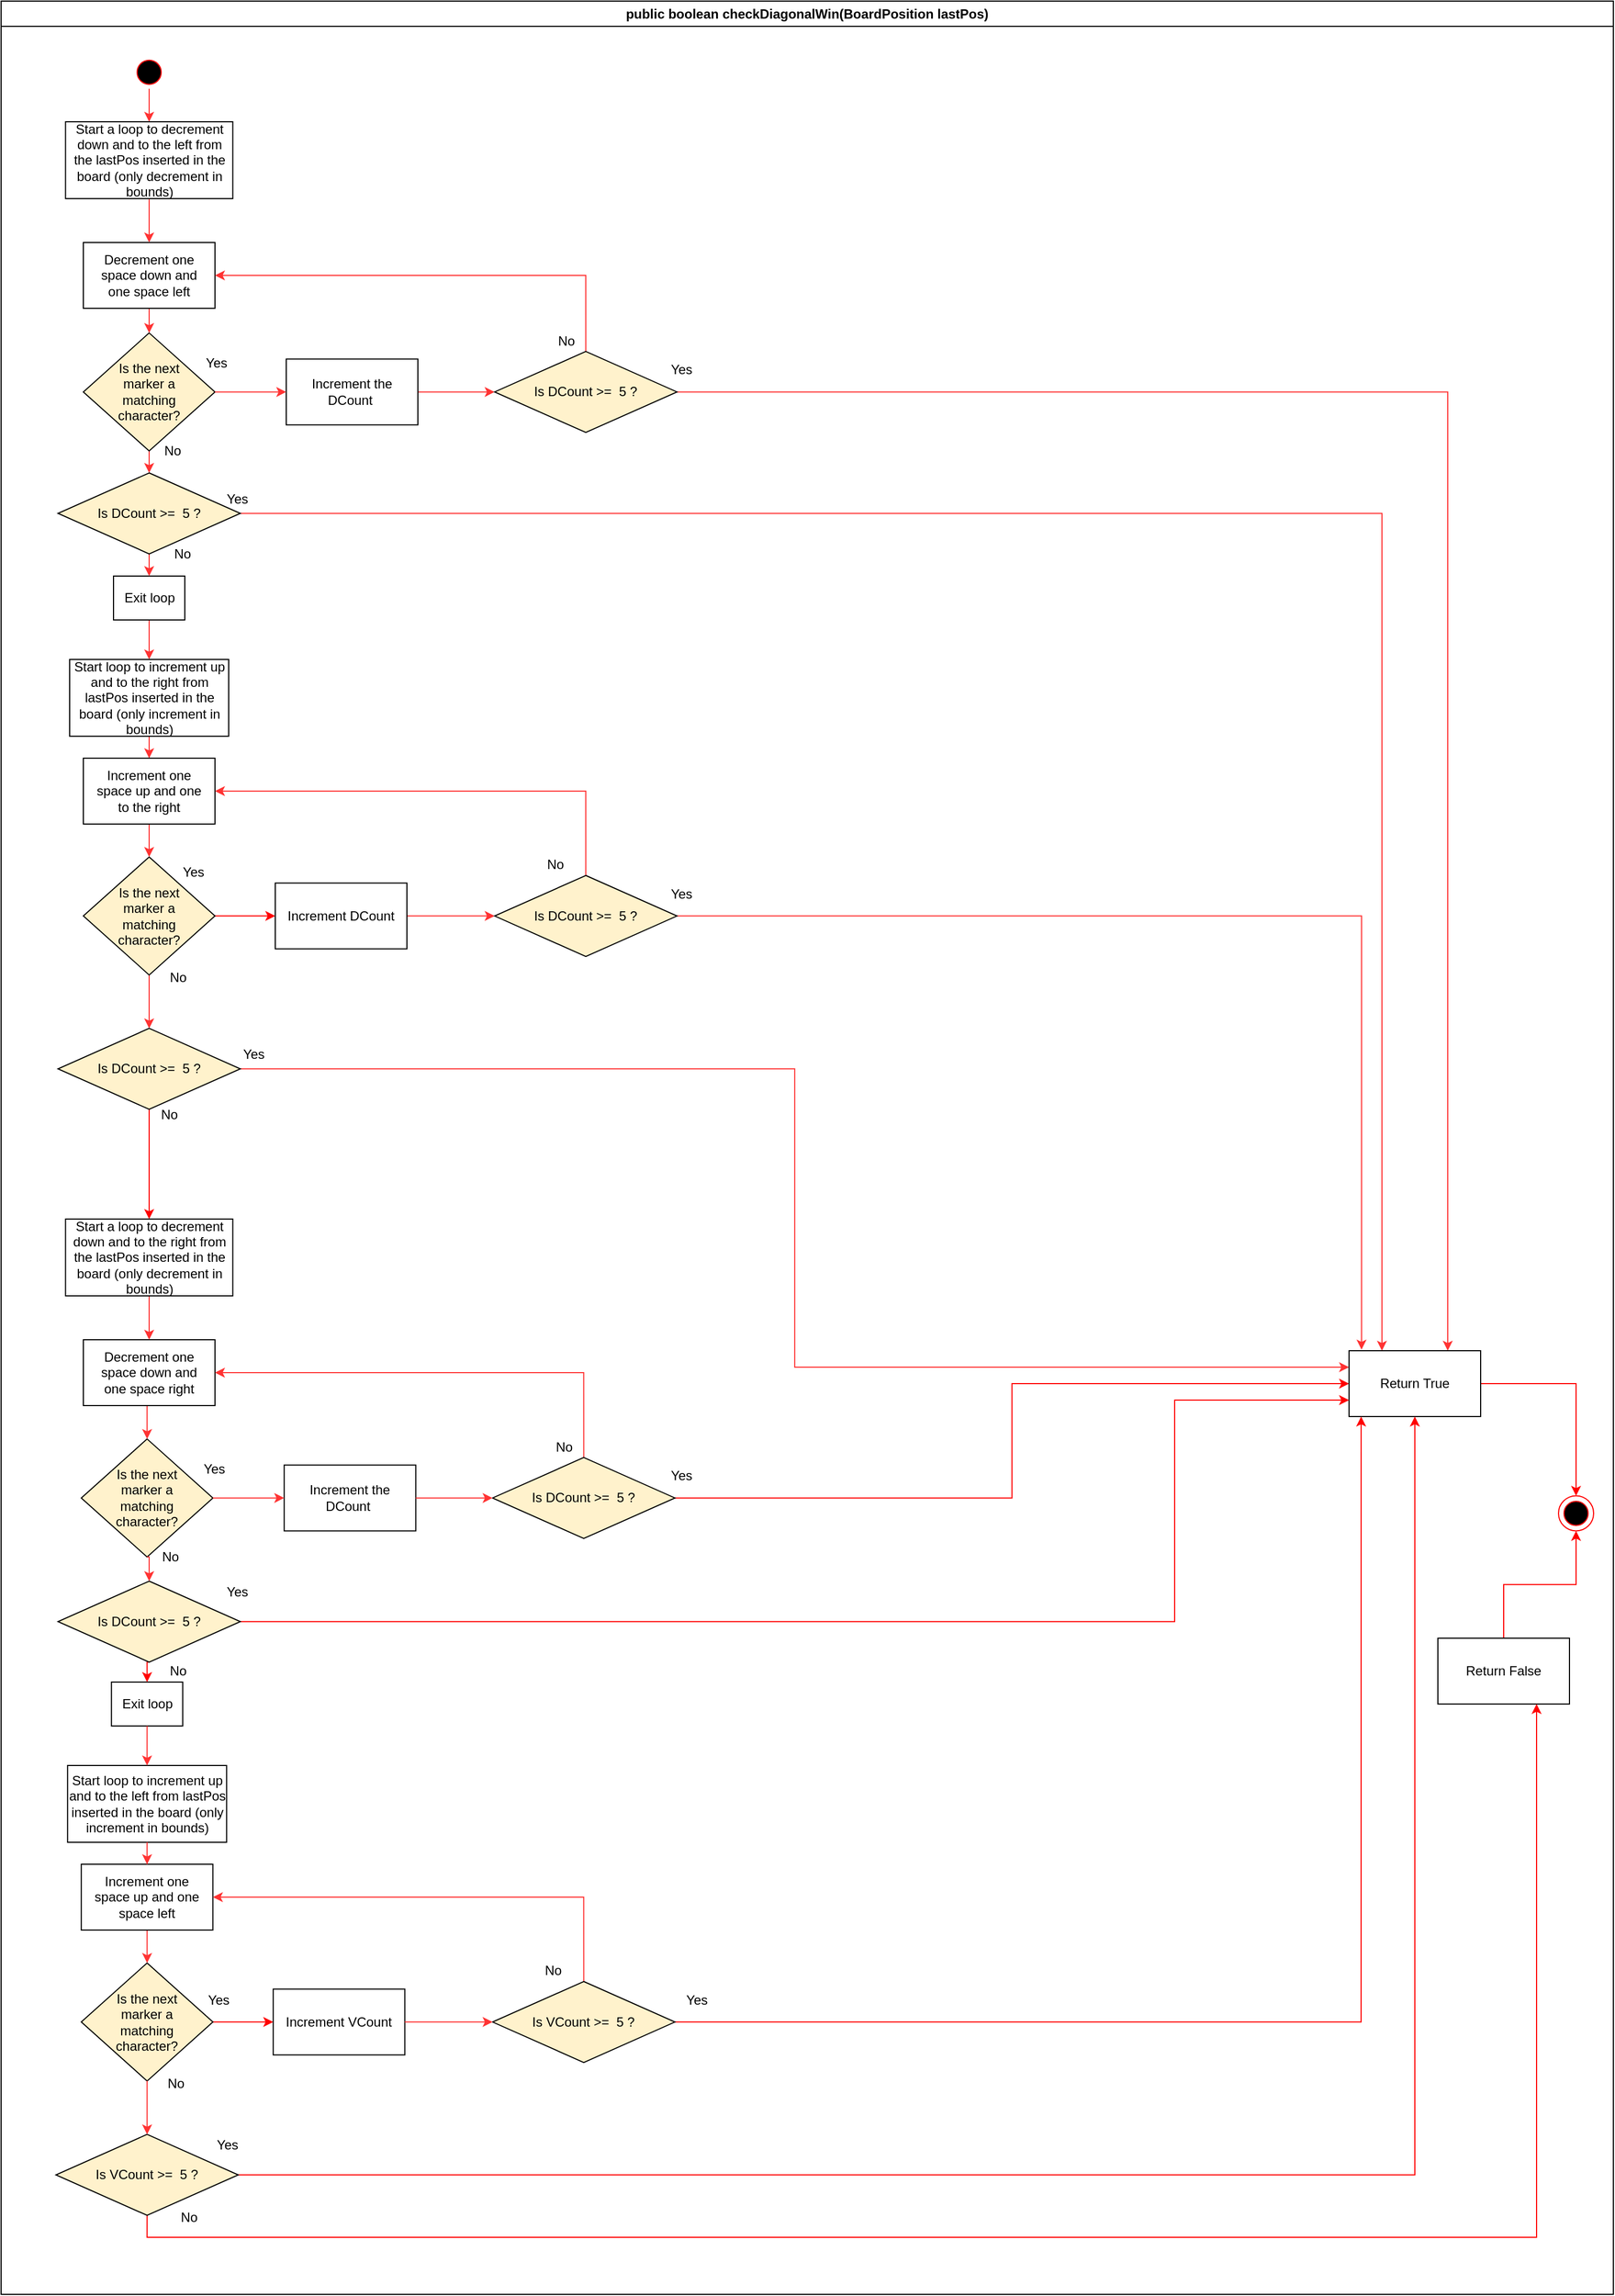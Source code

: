 <mxfile version="13.7.3" type="device"><diagram id="ozGw5vcYMr-OBrM5Ymbl" name="Page-1"><mxGraphModel dx="1673" dy="726" grid="1" gridSize="10" guides="1" tooltips="1" connect="1" arrows="1" fold="1" page="1" pageScale="1" pageWidth="850" pageHeight="1100" math="0" shadow="0"><root><mxCell id="0"/><mxCell id="1" parent="0"/><mxCell id="UZnWVNzgkKJJ_-fD0075-1" value="public boolean checkDiagonalWin(BoardPosition lastPos)" style="swimlane;whiteSpace=wrap" vertex="1" parent="1"><mxGeometry x="10" y="20" width="1470" height="2090" as="geometry"><mxRectangle x="530" y="40" width="300" height="23" as="alternateBounds"/></mxGeometry></mxCell><mxCell id="UZnWVNzgkKJJ_-fD0075-4" style="edgeStyle=orthogonalEdgeStyle;rounded=0;orthogonalLoop=1;jettySize=auto;html=1;exitX=0.5;exitY=1;exitDx=0;exitDy=0;strokeColor=#FF3333;entryX=0.5;entryY=0;entryDx=0;entryDy=0;" edge="1" parent="UZnWVNzgkKJJ_-fD0075-1" source="UZnWVNzgkKJJ_-fD0075-5" target="UZnWVNzgkKJJ_-fD0075-15"><mxGeometry relative="1" as="geometry"><mxPoint x="135" y="110" as="targetPoint"/></mxGeometry></mxCell><mxCell id="UZnWVNzgkKJJ_-fD0075-5" value="" style="ellipse;shape=startState;fillColor=#000000;strokeColor=#ff0000;" vertex="1" parent="UZnWVNzgkKJJ_-fD0075-1"><mxGeometry x="120" y="49.87" width="30" height="30" as="geometry"/></mxCell><mxCell id="UZnWVNzgkKJJ_-fD0075-6" style="edgeStyle=orthogonalEdgeStyle;rounded=0;orthogonalLoop=1;jettySize=auto;html=1;exitX=0.5;exitY=1;exitDx=0;exitDy=0;strokeColor=#FF3333;fontColor=0;" edge="1" parent="UZnWVNzgkKJJ_-fD0075-1" source="UZnWVNzgkKJJ_-fD0075-7" target="UZnWVNzgkKJJ_-fD0075-50"><mxGeometry relative="1" as="geometry"/></mxCell><mxCell id="UZnWVNzgkKJJ_-fD0075-7" value="Is the next marker a matching character?" style="rhombus;whiteSpace=wrap;html=1;rounded=0;fillColor=#FFF2CC;spacingLeft=20;spacingRight=20;" vertex="1" parent="UZnWVNzgkKJJ_-fD0075-1"><mxGeometry x="75" y="302.44" width="120" height="107.56" as="geometry"/></mxCell><mxCell id="UZnWVNzgkKJJ_-fD0075-10" value="Yes" style="text;html=1;align=center;verticalAlign=middle;resizable=0;points=[];autosize=1;" vertex="1" parent="UZnWVNzgkKJJ_-fD0075-1"><mxGeometry x="176.25" y="320" width="40" height="20" as="geometry"/></mxCell><mxCell id="UZnWVNzgkKJJ_-fD0075-11" value="No" style="text;html=1;align=center;verticalAlign=middle;resizable=0;points=[];autosize=1;" vertex="1" parent="UZnWVNzgkKJJ_-fD0075-1"><mxGeometry x="141.25" y="400" width="30" height="20" as="geometry"/></mxCell><mxCell id="UZnWVNzgkKJJ_-fD0075-12" style="edgeStyle=orthogonalEdgeStyle;rounded=0;orthogonalLoop=1;jettySize=auto;html=1;exitX=0.5;exitY=1;exitDx=0;exitDy=0;entryX=0.5;entryY=0;entryDx=0;entryDy=0;strokeColor=#FF3333;fontColor=#FF0000;" edge="1" parent="UZnWVNzgkKJJ_-fD0075-1" source="UZnWVNzgkKJJ_-fD0075-13" target="UZnWVNzgkKJJ_-fD0075-7"><mxGeometry relative="1" as="geometry"/></mxCell><mxCell id="UZnWVNzgkKJJ_-fD0075-13" value="Decrement one space down and one space left" style="rounded=0;whiteSpace=wrap;html=1;spacingLeft=5;spacingRight=5;" vertex="1" parent="UZnWVNzgkKJJ_-fD0075-1"><mxGeometry x="75" y="220" width="120" height="60" as="geometry"/></mxCell><mxCell id="UZnWVNzgkKJJ_-fD0075-14" style="edgeStyle=orthogonalEdgeStyle;rounded=0;orthogonalLoop=1;jettySize=auto;html=1;exitX=0.5;exitY=1;exitDx=0;exitDy=0;strokeColor=#FF3333;fontColor=#FF0000;entryX=0.5;entryY=0;entryDx=0;entryDy=0;" edge="1" parent="UZnWVNzgkKJJ_-fD0075-1" source="UZnWVNzgkKJJ_-fD0075-15" target="UZnWVNzgkKJJ_-fD0075-13"><mxGeometry relative="1" as="geometry"><mxPoint x="135" y="210" as="targetPoint"/><mxPoint x="135" y="190" as="sourcePoint"/></mxGeometry></mxCell><mxCell id="UZnWVNzgkKJJ_-fD0075-15" value="&lt;span style=&quot;color: rgb(0 , 0 , 0)&quot;&gt;Start a loop to decrement down and to the left from the lastPos inserted in the board (only decrement in bounds)&lt;/span&gt;" style="whiteSpace=wrap;html=1;fontColor=#FF0000;fillColor=#FFFFFF;spacingLeft=0;spacingRight=0;spacing=4;" vertex="1" parent="UZnWVNzgkKJJ_-fD0075-1"><mxGeometry x="58.75" y="110" width="152.5" height="70" as="geometry"/></mxCell><mxCell id="UZnWVNzgkKJJ_-fD0075-16" style="edgeStyle=orthogonalEdgeStyle;rounded=0;orthogonalLoop=1;jettySize=auto;html=1;exitX=1;exitY=0.5;exitDx=0;exitDy=0;entryX=0;entryY=0.5;entryDx=0;entryDy=0;strokeColor=#FF3333;fontColor=0;" edge="1" parent="UZnWVNzgkKJJ_-fD0075-1" source="UZnWVNzgkKJJ_-fD0075-17" target="UZnWVNzgkKJJ_-fD0075-29"><mxGeometry relative="1" as="geometry"/></mxCell><mxCell id="UZnWVNzgkKJJ_-fD0075-17" value="&lt;font color=&quot;#000000&quot;&gt;Increment the DCount&amp;nbsp;&lt;/font&gt;" style="whiteSpace=wrap;html=1;fillColor=#FFFFFF;fontColor=#FF0000;" vertex="1" parent="UZnWVNzgkKJJ_-fD0075-1"><mxGeometry x="260" y="326.22" width="120" height="60" as="geometry"/></mxCell><mxCell id="UZnWVNzgkKJJ_-fD0075-18" style="edgeStyle=orthogonalEdgeStyle;rounded=0;orthogonalLoop=1;jettySize=auto;html=1;exitX=1;exitY=0.5;exitDx=0;exitDy=0;strokeColor=#FF3333;fontColor=#FF0000;entryX=0;entryY=0.5;entryDx=0;entryDy=0;" edge="1" parent="UZnWVNzgkKJJ_-fD0075-1" source="UZnWVNzgkKJJ_-fD0075-7" target="UZnWVNzgkKJJ_-fD0075-17"><mxGeometry relative="1" as="geometry"><mxPoint x="270" y="356" as="targetPoint"/></mxGeometry></mxCell><mxCell id="UZnWVNzgkKJJ_-fD0075-19" style="edgeStyle=orthogonalEdgeStyle;rounded=0;orthogonalLoop=1;jettySize=auto;html=1;exitX=0.5;exitY=1;exitDx=0;exitDy=0;strokeColor=#FF3333;fontColor=0;" edge="1" parent="UZnWVNzgkKJJ_-fD0075-1" source="UZnWVNzgkKJJ_-fD0075-20" target="UZnWVNzgkKJJ_-fD0075-22"><mxGeometry relative="1" as="geometry"/></mxCell><mxCell id="UZnWVNzgkKJJ_-fD0075-20" value="Exit loop" style="rounded=0;whiteSpace=wrap;html=1;fillColor=#FFFFFF;fontColor=000000;" vertex="1" parent="UZnWVNzgkKJJ_-fD0075-1"><mxGeometry x="102.5" y="524" width="65" height="40" as="geometry"/></mxCell><mxCell id="UZnWVNzgkKJJ_-fD0075-21" style="edgeStyle=orthogonalEdgeStyle;rounded=0;orthogonalLoop=1;jettySize=auto;html=1;exitX=0.5;exitY=1;exitDx=0;exitDy=0;strokeColor=#FF3333;fontColor=0;" edge="1" parent="UZnWVNzgkKJJ_-fD0075-1" source="UZnWVNzgkKJJ_-fD0075-22" target="UZnWVNzgkKJJ_-fD0075-36"><mxGeometry relative="1" as="geometry"/></mxCell><mxCell id="UZnWVNzgkKJJ_-fD0075-22" value="Start loop to increment up and to the right from lastPos inserted in the board (only increment in bounds)" style="rounded=0;whiteSpace=wrap;html=1;fillColor=#FFFFFF;fontColor=0;" vertex="1" parent="UZnWVNzgkKJJ_-fD0075-1"><mxGeometry x="62.51" y="600" width="145" height="70" as="geometry"/></mxCell><mxCell id="UZnWVNzgkKJJ_-fD0075-23" style="edgeStyle=orthogonalEdgeStyle;rounded=0;orthogonalLoop=1;jettySize=auto;html=1;exitX=0.5;exitY=1;exitDx=0;exitDy=0;entryX=0.5;entryY=0;entryDx=0;entryDy=0;strokeColor=#FF3333;fontColor=0;" edge="1" parent="UZnWVNzgkKJJ_-fD0075-1" source="UZnWVNzgkKJJ_-fD0075-24" target="UZnWVNzgkKJJ_-fD0075-46"><mxGeometry relative="1" as="geometry"><mxPoint x="135.005" y="906.22" as="targetPoint"/></mxGeometry></mxCell><mxCell id="UZnWVNzgkKJJ_-fD0075-105" style="edgeStyle=orthogonalEdgeStyle;rounded=0;orthogonalLoop=1;jettySize=auto;html=1;exitX=1;exitY=0.5;exitDx=0;exitDy=0;entryX=0;entryY=0.5;entryDx=0;entryDy=0;strokeColor=#FF0000;" edge="1" parent="UZnWVNzgkKJJ_-fD0075-1" source="UZnWVNzgkKJJ_-fD0075-24" target="UZnWVNzgkKJJ_-fD0075-38"><mxGeometry relative="1" as="geometry"/></mxCell><mxCell id="UZnWVNzgkKJJ_-fD0075-24" value="Is the next marker a matching character?" style="rhombus;whiteSpace=wrap;html=1;rounded=0;fillColor=#FFF2CC;spacingLeft=20;spacingRight=20;" vertex="1" parent="UZnWVNzgkKJJ_-fD0075-1"><mxGeometry x="75" y="780" width="120" height="107.56" as="geometry"/></mxCell><mxCell id="UZnWVNzgkKJJ_-fD0075-25" value="Yes" style="text;html=1;align=center;verticalAlign=middle;resizable=0;points=[];autosize=1;" vertex="1" parent="UZnWVNzgkKJJ_-fD0075-1"><mxGeometry x="600" y="803.78" width="40" height="20" as="geometry"/></mxCell><mxCell id="UZnWVNzgkKJJ_-fD0075-26" value="No" style="text;html=1;align=center;verticalAlign=middle;resizable=0;points=[];autosize=1;" vertex="1" parent="UZnWVNzgkKJJ_-fD0075-1"><mxGeometry x="489.99" y="776.89" width="30" height="20" as="geometry"/></mxCell><mxCell id="UZnWVNzgkKJJ_-fD0075-27" style="edgeStyle=orthogonalEdgeStyle;rounded=0;orthogonalLoop=1;jettySize=auto;html=1;exitX=0.5;exitY=0;exitDx=0;exitDy=0;entryX=1;entryY=0.5;entryDx=0;entryDy=0;strokeColor=#FF3333;fontColor=0;" edge="1" parent="UZnWVNzgkKJJ_-fD0075-1" source="UZnWVNzgkKJJ_-fD0075-29" target="UZnWVNzgkKJJ_-fD0075-13"><mxGeometry relative="1" as="geometry"/></mxCell><mxCell id="UZnWVNzgkKJJ_-fD0075-28" style="edgeStyle=orthogonalEdgeStyle;rounded=0;orthogonalLoop=1;jettySize=auto;html=1;exitX=1;exitY=0.5;exitDx=0;exitDy=0;entryX=0.75;entryY=0;entryDx=0;entryDy=0;strokeColor=#FF3333;fontColor=0;" edge="1" parent="UZnWVNzgkKJJ_-fD0075-1" source="UZnWVNzgkKJJ_-fD0075-29" target="UZnWVNzgkKJJ_-fD0075-84"><mxGeometry relative="1" as="geometry"><mxPoint x="739" y="833.78" as="targetPoint"/></mxGeometry></mxCell><mxCell id="UZnWVNzgkKJJ_-fD0075-29" value="Is DCount &amp;gt;=&amp;nbsp; 5 ?" style="rhombus;whiteSpace=wrap;html=1;rounded=0;fillColor=#FFF2CC;spacingLeft=20;spacingRight=20;" vertex="1" parent="UZnWVNzgkKJJ_-fD0075-1"><mxGeometry x="450" y="319.33" width="166.25" height="73.78" as="geometry"/></mxCell><mxCell id="UZnWVNzgkKJJ_-fD0075-31" value="Yes" style="text;html=1;align=center;verticalAlign=middle;resizable=0;points=[];autosize=1;" vertex="1" parent="UZnWVNzgkKJJ_-fD0075-1"><mxGeometry x="600" y="326.22" width="40" height="20" as="geometry"/></mxCell><mxCell id="UZnWVNzgkKJJ_-fD0075-32" value="No" style="text;html=1;align=center;verticalAlign=middle;resizable=0;points=[];autosize=1;fontColor=0;" vertex="1" parent="UZnWVNzgkKJJ_-fD0075-1"><mxGeometry x="499.99" y="300" width="30" height="20" as="geometry"/></mxCell><mxCell id="UZnWVNzgkKJJ_-fD0075-35" style="edgeStyle=orthogonalEdgeStyle;rounded=0;orthogonalLoop=1;jettySize=auto;html=1;exitX=0.5;exitY=1;exitDx=0;exitDy=0;entryX=0.5;entryY=0;entryDx=0;entryDy=0;strokeColor=#FF3333;fontColor=0;" edge="1" parent="UZnWVNzgkKJJ_-fD0075-1" source="UZnWVNzgkKJJ_-fD0075-36" target="UZnWVNzgkKJJ_-fD0075-24"><mxGeometry relative="1" as="geometry"/></mxCell><mxCell id="UZnWVNzgkKJJ_-fD0075-36" value="Increment one space up and one to the right" style="rounded=0;whiteSpace=wrap;html=1;spacingLeft=5;spacingRight=5;" vertex="1" parent="UZnWVNzgkKJJ_-fD0075-1"><mxGeometry x="75" y="690" width="120" height="60" as="geometry"/></mxCell><mxCell id="UZnWVNzgkKJJ_-fD0075-37" style="edgeStyle=orthogonalEdgeStyle;rounded=0;orthogonalLoop=1;jettySize=auto;html=1;exitX=1;exitY=0.5;exitDx=0;exitDy=0;entryX=0;entryY=0.5;entryDx=0;entryDy=0;strokeColor=#FF3333;fontColor=0;" edge="1" parent="UZnWVNzgkKJJ_-fD0075-1" source="UZnWVNzgkKJJ_-fD0075-38" target="UZnWVNzgkKJJ_-fD0075-41"><mxGeometry relative="1" as="geometry"/></mxCell><mxCell id="UZnWVNzgkKJJ_-fD0075-38" value="Increment DCount" style="whiteSpace=wrap;html=1;rounded=0;fillColor=#FFFFFF;fontColor=0;" vertex="1" parent="UZnWVNzgkKJJ_-fD0075-1"><mxGeometry x="250" y="803.78" width="120" height="60" as="geometry"/></mxCell><mxCell id="UZnWVNzgkKJJ_-fD0075-39" style="edgeStyle=orthogonalEdgeStyle;rounded=0;orthogonalLoop=1;jettySize=auto;html=1;exitX=0.5;exitY=0;exitDx=0;exitDy=0;entryX=1;entryY=0.5;entryDx=0;entryDy=0;strokeColor=#FF3333;fontColor=0;" edge="1" parent="UZnWVNzgkKJJ_-fD0075-1" source="UZnWVNzgkKJJ_-fD0075-41" target="UZnWVNzgkKJJ_-fD0075-36"><mxGeometry relative="1" as="geometry"/></mxCell><mxCell id="UZnWVNzgkKJJ_-fD0075-40" style="edgeStyle=orthogonalEdgeStyle;rounded=0;orthogonalLoop=1;jettySize=auto;html=1;exitX=1;exitY=0.5;exitDx=0;exitDy=0;entryX=0.095;entryY=-0.017;entryDx=0;entryDy=0;entryPerimeter=0;strokeColor=#FF3333;fontColor=0;" edge="1" parent="UZnWVNzgkKJJ_-fD0075-1" source="UZnWVNzgkKJJ_-fD0075-41" target="UZnWVNzgkKJJ_-fD0075-84"><mxGeometry relative="1" as="geometry"><mxPoint x="691.96" y="834.02" as="targetPoint"/></mxGeometry></mxCell><mxCell id="UZnWVNzgkKJJ_-fD0075-41" value="Is DCount &amp;gt;=&amp;nbsp; 5 ?" style="rhombus;whiteSpace=wrap;html=1;rounded=0;fillColor=#FFF2CC;spacingLeft=20;spacingRight=20;" vertex="1" parent="UZnWVNzgkKJJ_-fD0075-1"><mxGeometry x="450" y="796.89" width="166.25" height="73.78" as="geometry"/></mxCell><mxCell id="UZnWVNzgkKJJ_-fD0075-42" value="Yes" style="text;html=1;align=center;verticalAlign=middle;resizable=0;points=[];autosize=1;" vertex="1" parent="UZnWVNzgkKJJ_-fD0075-1"><mxGeometry x="155" y="783.78" width="40" height="20" as="geometry"/></mxCell><mxCell id="UZnWVNzgkKJJ_-fD0075-43" value="No" style="text;html=1;align=center;verticalAlign=middle;resizable=0;points=[];autosize=1;" vertex="1" parent="UZnWVNzgkKJJ_-fD0075-1"><mxGeometry x="146.25" y="880" width="30" height="20" as="geometry"/></mxCell><mxCell id="UZnWVNzgkKJJ_-fD0075-45" style="edgeStyle=orthogonalEdgeStyle;rounded=0;orthogonalLoop=1;jettySize=auto;html=1;exitX=1;exitY=0.5;exitDx=0;exitDy=0;entryX=0;entryY=0.25;entryDx=0;entryDy=0;strokeColor=#FF3333;fontColor=0;" edge="1" parent="UZnWVNzgkKJJ_-fD0075-1" source="UZnWVNzgkKJJ_-fD0075-46" target="UZnWVNzgkKJJ_-fD0075-84"><mxGeometry relative="1" as="geometry"><mxPoint x="679" y="878.78" as="targetPoint"/></mxGeometry></mxCell><mxCell id="UZnWVNzgkKJJ_-fD0075-109" style="edgeStyle=orthogonalEdgeStyle;rounded=0;orthogonalLoop=1;jettySize=auto;html=1;exitX=0.5;exitY=1;exitDx=0;exitDy=0;entryX=0.5;entryY=0;entryDx=0;entryDy=0;strokeColor=#FF0000;" edge="1" parent="UZnWVNzgkKJJ_-fD0075-1" source="UZnWVNzgkKJJ_-fD0075-46" target="UZnWVNzgkKJJ_-fD0075-65"><mxGeometry relative="1" as="geometry"/></mxCell><mxCell id="UZnWVNzgkKJJ_-fD0075-46" value="Is DCount &amp;gt;=&amp;nbsp; 5 ?" style="rhombus;whiteSpace=wrap;html=1;rounded=0;fillColor=#FFF2CC;spacingLeft=20;spacingRight=20;" vertex="1" parent="UZnWVNzgkKJJ_-fD0075-1"><mxGeometry x="51.88" y="936.22" width="166.25" height="73.78" as="geometry"/></mxCell><mxCell id="UZnWVNzgkKJJ_-fD0075-47" value="Yes" style="text;html=1;align=center;verticalAlign=middle;resizable=0;points=[];autosize=1;" vertex="1" parent="UZnWVNzgkKJJ_-fD0075-1"><mxGeometry x="210" y="950" width="40" height="20" as="geometry"/></mxCell><mxCell id="UZnWVNzgkKJJ_-fD0075-48" style="edgeStyle=orthogonalEdgeStyle;rounded=0;orthogonalLoop=1;jettySize=auto;html=1;exitX=0.5;exitY=1;exitDx=0;exitDy=0;entryX=0.5;entryY=0;entryDx=0;entryDy=0;strokeColor=#FF3333;fontColor=0;" edge="1" parent="UZnWVNzgkKJJ_-fD0075-1" source="UZnWVNzgkKJJ_-fD0075-50" target="UZnWVNzgkKJJ_-fD0075-20"><mxGeometry relative="1" as="geometry"/></mxCell><mxCell id="UZnWVNzgkKJJ_-fD0075-49" style="edgeStyle=orthogonalEdgeStyle;rounded=0;orthogonalLoop=1;jettySize=auto;html=1;exitX=1;exitY=0.5;exitDx=0;exitDy=0;entryX=0.25;entryY=0;entryDx=0;entryDy=0;strokeColor=#FF3333;fontColor=0;" edge="1" parent="UZnWVNzgkKJJ_-fD0075-1" source="UZnWVNzgkKJJ_-fD0075-50" target="UZnWVNzgkKJJ_-fD0075-84"><mxGeometry relative="1" as="geometry"><mxPoint x="709" y="833.78" as="targetPoint"/></mxGeometry></mxCell><mxCell id="UZnWVNzgkKJJ_-fD0075-50" value="Is DCount &amp;gt;=&amp;nbsp; 5 ?" style="rhombus;whiteSpace=wrap;html=1;rounded=0;fillColor=#FFF2CC;spacingLeft=20;spacingRight=20;" vertex="1" parent="UZnWVNzgkKJJ_-fD0075-1"><mxGeometry x="51.88" y="430" width="166.25" height="73.78" as="geometry"/></mxCell><mxCell id="UZnWVNzgkKJJ_-fD0075-51" value="Yes" style="text;html=1;align=center;verticalAlign=middle;resizable=0;points=[];autosize=1;" vertex="1" parent="UZnWVNzgkKJJ_-fD0075-1"><mxGeometry x="195" y="444" width="40" height="20" as="geometry"/></mxCell><mxCell id="UZnWVNzgkKJJ_-fD0075-52" value="No" style="text;html=1;align=center;verticalAlign=middle;resizable=0;points=[];autosize=1;" vertex="1" parent="UZnWVNzgkKJJ_-fD0075-1"><mxGeometry x="150" y="494" width="30" height="20" as="geometry"/></mxCell><mxCell id="UZnWVNzgkKJJ_-fD0075-53" value="No" style="text;html=1;align=center;verticalAlign=middle;resizable=0;points=[];autosize=1;" vertex="1" parent="UZnWVNzgkKJJ_-fD0075-1"><mxGeometry x="137.5" y="1005" width="30" height="20" as="geometry"/></mxCell><mxCell id="UZnWVNzgkKJJ_-fD0075-57" value="Is the next marker a matching character?" style="rhombus;whiteSpace=wrap;html=1;rounded=0;fillColor=#FFF2CC;spacingLeft=20;spacingRight=20;" vertex="1" parent="UZnWVNzgkKJJ_-fD0075-1"><mxGeometry x="73.12" y="1310.44" width="120" height="107.56" as="geometry"/></mxCell><mxCell id="UZnWVNzgkKJJ_-fD0075-116" style="edgeStyle=orthogonalEdgeStyle;rounded=0;orthogonalLoop=1;jettySize=auto;html=1;exitX=0.5;exitY=0;exitDx=0;exitDy=0;entryX=0.5;entryY=1;entryDx=0;entryDy=0;strokeColor=#FF0000;" edge="1" parent="UZnWVNzgkKJJ_-fD0075-1" source="UZnWVNzgkKJJ_-fD0075-58" target="UZnWVNzgkKJJ_-fD0075-55"><mxGeometry relative="1" as="geometry"/></mxCell><mxCell id="UZnWVNzgkKJJ_-fD0075-58" value="Return False" style="rounded=0;whiteSpace=wrap;html=1;" vertex="1" parent="UZnWVNzgkKJJ_-fD0075-1"><mxGeometry x="1310" y="1492" width="120" height="60" as="geometry"/></mxCell><mxCell id="UZnWVNzgkKJJ_-fD0075-60" value="Yes" style="text;html=1;align=center;verticalAlign=middle;resizable=0;points=[];autosize=1;" vertex="1" parent="UZnWVNzgkKJJ_-fD0075-1"><mxGeometry x="174.37" y="1328" width="40" height="20" as="geometry"/></mxCell><mxCell id="UZnWVNzgkKJJ_-fD0075-61" value="No" style="text;html=1;align=center;verticalAlign=middle;resizable=0;points=[];autosize=1;" vertex="1" parent="UZnWVNzgkKJJ_-fD0075-1"><mxGeometry x="139.37" y="1408" width="30" height="20" as="geometry"/></mxCell><mxCell id="UZnWVNzgkKJJ_-fD0075-62" style="edgeStyle=orthogonalEdgeStyle;rounded=0;orthogonalLoop=1;jettySize=auto;html=1;exitX=0.5;exitY=1;exitDx=0;exitDy=0;entryX=0.5;entryY=0;entryDx=0;entryDy=0;strokeColor=#FF3333;fontColor=#FF0000;" edge="1" parent="UZnWVNzgkKJJ_-fD0075-1" source="UZnWVNzgkKJJ_-fD0075-63" target="UZnWVNzgkKJJ_-fD0075-57"><mxGeometry relative="1" as="geometry"/></mxCell><mxCell id="UZnWVNzgkKJJ_-fD0075-63" value="Decrement one space down and one space right" style="rounded=0;whiteSpace=wrap;html=1;spacingLeft=5;spacingRight=5;" vertex="1" parent="UZnWVNzgkKJJ_-fD0075-1"><mxGeometry x="75.01" y="1220" width="120" height="60" as="geometry"/></mxCell><mxCell id="UZnWVNzgkKJJ_-fD0075-64" style="edgeStyle=orthogonalEdgeStyle;rounded=0;orthogonalLoop=1;jettySize=auto;html=1;exitX=0.5;exitY=1;exitDx=0;exitDy=0;strokeColor=#FF3333;fontColor=#FF0000;entryX=0.5;entryY=0;entryDx=0;entryDy=0;" edge="1" parent="UZnWVNzgkKJJ_-fD0075-1" source="UZnWVNzgkKJJ_-fD0075-65" target="UZnWVNzgkKJJ_-fD0075-63"><mxGeometry relative="1" as="geometry"><mxPoint x="131.87" y="1200" as="targetPoint"/><mxPoint x="131.87" y="1180" as="sourcePoint"/></mxGeometry></mxCell><mxCell id="UZnWVNzgkKJJ_-fD0075-65" value="&lt;span style=&quot;color: rgb(0 , 0 , 0)&quot;&gt;Start a loop to decrement down and to the right from the lastPos inserted in the board (only decrement in bounds)&lt;/span&gt;" style="whiteSpace=wrap;html=1;fontColor=#FF0000;fillColor=#FFFFFF;spacingLeft=0;spacingRight=0;spacing=4;" vertex="1" parent="UZnWVNzgkKJJ_-fD0075-1"><mxGeometry x="58.75" y="1110" width="152.5" height="70" as="geometry"/></mxCell><mxCell id="UZnWVNzgkKJJ_-fD0075-67" value="&lt;font color=&quot;#000000&quot;&gt;Increment the DCount&amp;nbsp;&lt;/font&gt;" style="whiteSpace=wrap;html=1;fillColor=#FFFFFF;fontColor=#FF0000;" vertex="1" parent="UZnWVNzgkKJJ_-fD0075-1"><mxGeometry x="258.12" y="1334.22" width="120" height="60" as="geometry"/></mxCell><mxCell id="UZnWVNzgkKJJ_-fD0075-68" style="edgeStyle=orthogonalEdgeStyle;rounded=0;orthogonalLoop=1;jettySize=auto;html=1;exitX=1;exitY=0.5;exitDx=0;exitDy=0;strokeColor=#FF3333;fontColor=#FF0000;entryX=0;entryY=0.5;entryDx=0;entryDy=0;" edge="1" parent="UZnWVNzgkKJJ_-fD0075-1" source="UZnWVNzgkKJJ_-fD0075-57" target="UZnWVNzgkKJJ_-fD0075-67"><mxGeometry relative="1" as="geometry"><mxPoint x="258.12" y="1344" as="targetPoint"/></mxGeometry></mxCell><mxCell id="UZnWVNzgkKJJ_-fD0075-70" value="Exit loop" style="rounded=0;whiteSpace=wrap;html=1;fillColor=#FFFFFF;fontColor=000000;" vertex="1" parent="UZnWVNzgkKJJ_-fD0075-1"><mxGeometry x="100.62" y="1532" width="65" height="40" as="geometry"/></mxCell><mxCell id="UZnWVNzgkKJJ_-fD0075-72" value="Start loop to increment up and to the left from lastPos inserted in the board (only increment in bounds)" style="rounded=0;whiteSpace=wrap;html=1;fillColor=#FFFFFF;fontColor=0;" vertex="1" parent="UZnWVNzgkKJJ_-fD0075-1"><mxGeometry x="60.63" y="1608" width="145" height="70" as="geometry"/></mxCell><mxCell id="UZnWVNzgkKJJ_-fD0075-69" style="edgeStyle=orthogonalEdgeStyle;rounded=0;orthogonalLoop=1;jettySize=auto;html=1;exitX=0.5;exitY=1;exitDx=0;exitDy=0;strokeColor=#FF3333;fontColor=0;" edge="1" parent="UZnWVNzgkKJJ_-fD0075-1" source="UZnWVNzgkKJJ_-fD0075-70" target="UZnWVNzgkKJJ_-fD0075-72"><mxGeometry relative="1" as="geometry"/></mxCell><mxCell id="UZnWVNzgkKJJ_-fD0075-104" style="edgeStyle=orthogonalEdgeStyle;rounded=0;orthogonalLoop=1;jettySize=auto;html=1;exitX=1;exitY=0.5;exitDx=0;exitDy=0;strokeColor=#FF0000;" edge="1" parent="UZnWVNzgkKJJ_-fD0075-1" source="UZnWVNzgkKJJ_-fD0075-74" target="UZnWVNzgkKJJ_-fD0075-88"><mxGeometry relative="1" as="geometry"/></mxCell><mxCell id="UZnWVNzgkKJJ_-fD0075-74" value="Is the next marker a matching character?" style="rhombus;whiteSpace=wrap;html=1;rounded=0;fillColor=#FFF2CC;spacingLeft=20;spacingRight=20;" vertex="1" parent="UZnWVNzgkKJJ_-fD0075-1"><mxGeometry x="73.12" y="1788" width="120" height="107.56" as="geometry"/></mxCell><mxCell id="UZnWVNzgkKJJ_-fD0075-75" value="Yes" style="text;html=1;align=center;verticalAlign=middle;resizable=0;points=[];autosize=1;" vertex="1" parent="UZnWVNzgkKJJ_-fD0075-1"><mxGeometry x="614.37" y="1811.78" width="40" height="20" as="geometry"/></mxCell><mxCell id="UZnWVNzgkKJJ_-fD0075-76" value="No" style="text;html=1;align=center;verticalAlign=middle;resizable=0;points=[];autosize=1;" vertex="1" parent="UZnWVNzgkKJJ_-fD0075-1"><mxGeometry x="488.11" y="1784.89" width="30" height="20" as="geometry"/></mxCell><mxCell id="UZnWVNzgkKJJ_-fD0075-77" style="edgeStyle=orthogonalEdgeStyle;rounded=0;orthogonalLoop=1;jettySize=auto;html=1;exitX=0.5;exitY=0;exitDx=0;exitDy=0;entryX=1;entryY=0.5;entryDx=0;entryDy=0;strokeColor=#FF3333;fontColor=0;" edge="1" parent="UZnWVNzgkKJJ_-fD0075-1" source="UZnWVNzgkKJJ_-fD0075-79" target="UZnWVNzgkKJJ_-fD0075-63"><mxGeometry relative="1" as="geometry"/></mxCell><mxCell id="UZnWVNzgkKJJ_-fD0075-112" style="edgeStyle=orthogonalEdgeStyle;rounded=0;orthogonalLoop=1;jettySize=auto;html=1;exitX=1;exitY=0.5;exitDx=0;exitDy=0;entryX=0;entryY=0.5;entryDx=0;entryDy=0;strokeColor=#FF0000;" edge="1" parent="UZnWVNzgkKJJ_-fD0075-1" source="UZnWVNzgkKJJ_-fD0075-79" target="UZnWVNzgkKJJ_-fD0075-84"><mxGeometry relative="1" as="geometry"/></mxCell><mxCell id="UZnWVNzgkKJJ_-fD0075-79" value="Is DCount &amp;gt;=&amp;nbsp; 5 ?" style="rhombus;whiteSpace=wrap;html=1;rounded=0;fillColor=#FFF2CC;spacingLeft=20;spacingRight=20;" vertex="1" parent="UZnWVNzgkKJJ_-fD0075-1"><mxGeometry x="448.12" y="1327.33" width="166.25" height="73.78" as="geometry"/></mxCell><mxCell id="UZnWVNzgkKJJ_-fD0075-66" style="edgeStyle=orthogonalEdgeStyle;rounded=0;orthogonalLoop=1;jettySize=auto;html=1;exitX=1;exitY=0.5;exitDx=0;exitDy=0;entryX=0;entryY=0.5;entryDx=0;entryDy=0;strokeColor=#FF3333;fontColor=0;" edge="1" parent="UZnWVNzgkKJJ_-fD0075-1" source="UZnWVNzgkKJJ_-fD0075-67" target="UZnWVNzgkKJJ_-fD0075-79"><mxGeometry relative="1" as="geometry"/></mxCell><mxCell id="UZnWVNzgkKJJ_-fD0075-81" value="Yes" style="text;html=1;align=center;verticalAlign=middle;resizable=0;points=[];autosize=1;" vertex="1" parent="UZnWVNzgkKJJ_-fD0075-1"><mxGeometry x="600" y="1334.22" width="40" height="20" as="geometry"/></mxCell><mxCell id="UZnWVNzgkKJJ_-fD0075-82" value="No" style="text;html=1;align=center;verticalAlign=middle;resizable=0;points=[];autosize=1;fontColor=0;" vertex="1" parent="UZnWVNzgkKJJ_-fD0075-1"><mxGeometry x="498.11" y="1308" width="30" height="20" as="geometry"/></mxCell><mxCell id="UZnWVNzgkKJJ_-fD0075-114" style="edgeStyle=orthogonalEdgeStyle;rounded=0;orthogonalLoop=1;jettySize=auto;html=1;exitX=1;exitY=0.5;exitDx=0;exitDy=0;entryX=0.5;entryY=0;entryDx=0;entryDy=0;strokeColor=#FF0000;" edge="1" parent="UZnWVNzgkKJJ_-fD0075-1" source="UZnWVNzgkKJJ_-fD0075-84" target="UZnWVNzgkKJJ_-fD0075-55"><mxGeometry relative="1" as="geometry"/></mxCell><mxCell id="UZnWVNzgkKJJ_-fD0075-84" value="Return True" style="whiteSpace=wrap;html=1;rounded=0;fillColor=#FFFFFF;fontColor=0;" vertex="1" parent="UZnWVNzgkKJJ_-fD0075-1"><mxGeometry x="1229" y="1230.0" width="120" height="60" as="geometry"/></mxCell><mxCell id="UZnWVNzgkKJJ_-fD0075-85" style="edgeStyle=orthogonalEdgeStyle;rounded=0;orthogonalLoop=1;jettySize=auto;html=1;exitX=0.5;exitY=1;exitDx=0;exitDy=0;entryX=0.5;entryY=0;entryDx=0;entryDy=0;strokeColor=#FF3333;fontColor=0;" edge="1" parent="UZnWVNzgkKJJ_-fD0075-1" source="UZnWVNzgkKJJ_-fD0075-86" target="UZnWVNzgkKJJ_-fD0075-74"><mxGeometry relative="1" as="geometry"/></mxCell><mxCell id="UZnWVNzgkKJJ_-fD0075-86" value="Increment one space up and one space left" style="rounded=0;whiteSpace=wrap;html=1;spacingLeft=5;spacingRight=5;" vertex="1" parent="UZnWVNzgkKJJ_-fD0075-1"><mxGeometry x="73.12" y="1698" width="120" height="60" as="geometry"/></mxCell><mxCell id="UZnWVNzgkKJJ_-fD0075-71" style="edgeStyle=orthogonalEdgeStyle;rounded=0;orthogonalLoop=1;jettySize=auto;html=1;exitX=0.5;exitY=1;exitDx=0;exitDy=0;strokeColor=#FF3333;fontColor=0;" edge="1" parent="UZnWVNzgkKJJ_-fD0075-1" source="UZnWVNzgkKJJ_-fD0075-72" target="UZnWVNzgkKJJ_-fD0075-86"><mxGeometry relative="1" as="geometry"/></mxCell><mxCell id="UZnWVNzgkKJJ_-fD0075-88" value="Increment VCount" style="whiteSpace=wrap;html=1;rounded=0;fillColor=#FFFFFF;fontColor=0;" vertex="1" parent="UZnWVNzgkKJJ_-fD0075-1"><mxGeometry x="248.12" y="1811.78" width="120" height="60" as="geometry"/></mxCell><mxCell id="UZnWVNzgkKJJ_-fD0075-89" style="edgeStyle=orthogonalEdgeStyle;rounded=0;orthogonalLoop=1;jettySize=auto;html=1;exitX=0.5;exitY=0;exitDx=0;exitDy=0;entryX=1;entryY=0.5;entryDx=0;entryDy=0;strokeColor=#FF3333;fontColor=0;" edge="1" parent="UZnWVNzgkKJJ_-fD0075-1" source="UZnWVNzgkKJJ_-fD0075-91" target="UZnWVNzgkKJJ_-fD0075-86"><mxGeometry relative="1" as="geometry"/></mxCell><mxCell id="UZnWVNzgkKJJ_-fD0075-113" style="edgeStyle=orthogonalEdgeStyle;rounded=0;orthogonalLoop=1;jettySize=auto;html=1;exitX=1;exitY=0.5;exitDx=0;exitDy=0;entryX=0.092;entryY=1;entryDx=0;entryDy=0;entryPerimeter=0;strokeColor=#FF0000;" edge="1" parent="UZnWVNzgkKJJ_-fD0075-1" source="UZnWVNzgkKJJ_-fD0075-91" target="UZnWVNzgkKJJ_-fD0075-84"><mxGeometry relative="1" as="geometry"/></mxCell><mxCell id="UZnWVNzgkKJJ_-fD0075-91" value="Is VCount &amp;gt;=&amp;nbsp; 5 ?" style="rhombus;whiteSpace=wrap;html=1;rounded=0;fillColor=#FFF2CC;spacingLeft=20;spacingRight=20;" vertex="1" parent="UZnWVNzgkKJJ_-fD0075-1"><mxGeometry x="448.12" y="1804.89" width="166.25" height="73.78" as="geometry"/></mxCell><mxCell id="UZnWVNzgkKJJ_-fD0075-87" style="edgeStyle=orthogonalEdgeStyle;rounded=0;orthogonalLoop=1;jettySize=auto;html=1;exitX=1;exitY=0.5;exitDx=0;exitDy=0;entryX=0;entryY=0.5;entryDx=0;entryDy=0;strokeColor=#FF3333;fontColor=0;" edge="1" parent="UZnWVNzgkKJJ_-fD0075-1" source="UZnWVNzgkKJJ_-fD0075-88" target="UZnWVNzgkKJJ_-fD0075-91"><mxGeometry relative="1" as="geometry"/></mxCell><mxCell id="UZnWVNzgkKJJ_-fD0075-92" value="Yes" style="text;html=1;align=center;verticalAlign=middle;resizable=0;points=[];autosize=1;" vertex="1" parent="UZnWVNzgkKJJ_-fD0075-1"><mxGeometry x="178.12" y="1811.78" width="40" height="20" as="geometry"/></mxCell><mxCell id="UZnWVNzgkKJJ_-fD0075-93" value="No" style="text;html=1;align=center;verticalAlign=middle;resizable=0;points=[];autosize=1;" vertex="1" parent="UZnWVNzgkKJJ_-fD0075-1"><mxGeometry x="144.37" y="1888" width="30" height="20" as="geometry"/></mxCell><mxCell id="UZnWVNzgkKJJ_-fD0075-108" style="edgeStyle=orthogonalEdgeStyle;rounded=0;orthogonalLoop=1;jettySize=auto;html=1;exitX=1;exitY=0.5;exitDx=0;exitDy=0;strokeColor=#FF0000;entryX=0.5;entryY=1;entryDx=0;entryDy=0;" edge="1" parent="UZnWVNzgkKJJ_-fD0075-1" source="UZnWVNzgkKJJ_-fD0075-96" target="UZnWVNzgkKJJ_-fD0075-84"><mxGeometry relative="1" as="geometry"><mxPoint x="1380" y="1550" as="targetPoint"/></mxGeometry></mxCell><mxCell id="UZnWVNzgkKJJ_-fD0075-115" style="edgeStyle=orthogonalEdgeStyle;rounded=0;orthogonalLoop=1;jettySize=auto;html=1;exitX=0.5;exitY=1;exitDx=0;exitDy=0;entryX=0.75;entryY=1;entryDx=0;entryDy=0;strokeColor=#FF0000;" edge="1" parent="UZnWVNzgkKJJ_-fD0075-1" source="UZnWVNzgkKJJ_-fD0075-96" target="UZnWVNzgkKJJ_-fD0075-58"><mxGeometry relative="1" as="geometry"/></mxCell><mxCell id="UZnWVNzgkKJJ_-fD0075-96" value="Is VCount &amp;gt;=&amp;nbsp; 5 ?" style="rhombus;whiteSpace=wrap;html=1;rounded=0;fillColor=#FFF2CC;spacingLeft=20;spacingRight=20;" vertex="1" parent="UZnWVNzgkKJJ_-fD0075-1"><mxGeometry x="50" y="1944.22" width="166.25" height="73.78" as="geometry"/></mxCell><mxCell id="UZnWVNzgkKJJ_-fD0075-73" style="edgeStyle=orthogonalEdgeStyle;rounded=0;orthogonalLoop=1;jettySize=auto;html=1;exitX=0.5;exitY=1;exitDx=0;exitDy=0;entryX=0.5;entryY=0;entryDx=0;entryDy=0;strokeColor=#FF3333;fontColor=0;" edge="1" parent="UZnWVNzgkKJJ_-fD0075-1" source="UZnWVNzgkKJJ_-fD0075-74" target="UZnWVNzgkKJJ_-fD0075-96"><mxGeometry relative="1" as="geometry"><mxPoint x="123.125" y="1894.22" as="targetPoint"/></mxGeometry></mxCell><mxCell id="UZnWVNzgkKJJ_-fD0075-97" value="Yes" style="text;html=1;align=center;verticalAlign=middle;resizable=0;points=[];autosize=1;" vertex="1" parent="UZnWVNzgkKJJ_-fD0075-1"><mxGeometry x="186.25" y="1944.22" width="40" height="20" as="geometry"/></mxCell><mxCell id="UZnWVNzgkKJJ_-fD0075-110" style="edgeStyle=orthogonalEdgeStyle;rounded=0;orthogonalLoop=1;jettySize=auto;html=1;exitX=0.5;exitY=1;exitDx=0;exitDy=0;entryX=0.5;entryY=0;entryDx=0;entryDy=0;strokeColor=#FF0000;" edge="1" parent="UZnWVNzgkKJJ_-fD0075-1" source="UZnWVNzgkKJJ_-fD0075-100" target="UZnWVNzgkKJJ_-fD0075-70"><mxGeometry relative="1" as="geometry"/></mxCell><mxCell id="UZnWVNzgkKJJ_-fD0075-111" style="edgeStyle=orthogonalEdgeStyle;rounded=0;orthogonalLoop=1;jettySize=auto;html=1;exitX=1;exitY=0.5;exitDx=0;exitDy=0;entryX=0;entryY=0.75;entryDx=0;entryDy=0;strokeColor=#FF0000;" edge="1" parent="UZnWVNzgkKJJ_-fD0075-1" source="UZnWVNzgkKJJ_-fD0075-100" target="UZnWVNzgkKJJ_-fD0075-84"><mxGeometry relative="1" as="geometry"><Array as="points"><mxPoint x="1070" y="1477"/><mxPoint x="1070" y="1275"/></Array></mxGeometry></mxCell><mxCell id="UZnWVNzgkKJJ_-fD0075-100" value="Is DCount &amp;gt;=&amp;nbsp; 5 ?" style="rhombus;whiteSpace=wrap;html=1;rounded=0;fillColor=#FFF2CC;spacingLeft=20;spacingRight=20;" vertex="1" parent="UZnWVNzgkKJJ_-fD0075-1"><mxGeometry x="51.89" y="1440" width="166.25" height="73.78" as="geometry"/></mxCell><mxCell id="UZnWVNzgkKJJ_-fD0075-101" value="Yes" style="text;html=1;align=center;verticalAlign=middle;resizable=0;points=[];autosize=1;" vertex="1" parent="UZnWVNzgkKJJ_-fD0075-1"><mxGeometry x="195.01" y="1440" width="40" height="20" as="geometry"/></mxCell><mxCell id="UZnWVNzgkKJJ_-fD0075-102" value="No" style="text;html=1;align=center;verticalAlign=middle;resizable=0;points=[];autosize=1;" vertex="1" parent="UZnWVNzgkKJJ_-fD0075-1"><mxGeometry x="146.25" y="1512" width="30" height="20" as="geometry"/></mxCell><mxCell id="UZnWVNzgkKJJ_-fD0075-103" value="No" style="text;html=1;align=center;verticalAlign=middle;resizable=0;points=[];autosize=1;" vertex="1" parent="UZnWVNzgkKJJ_-fD0075-1"><mxGeometry x="156.25" y="2010" width="30" height="20" as="geometry"/></mxCell><mxCell id="UZnWVNzgkKJJ_-fD0075-56" style="edgeStyle=orthogonalEdgeStyle;rounded=0;orthogonalLoop=1;jettySize=auto;html=1;exitX=0.5;exitY=1;exitDx=0;exitDy=0;strokeColor=#FF3333;fontColor=0;entryX=0.5;entryY=0;entryDx=0;entryDy=0;" edge="1" parent="UZnWVNzgkKJJ_-fD0075-1" source="UZnWVNzgkKJJ_-fD0075-57" target="UZnWVNzgkKJJ_-fD0075-100"><mxGeometry relative="1" as="geometry"><mxPoint x="133.156" y="1438.014" as="targetPoint"/></mxGeometry></mxCell><mxCell id="UZnWVNzgkKJJ_-fD0075-54" value="" style="group" vertex="1" connectable="0" parent="UZnWVNzgkKJJ_-fD0075-1"><mxGeometry x="1420" y="1362.22" width="32" height="32" as="geometry"/></mxCell><mxCell id="UZnWVNzgkKJJ_-fD0075-55" value="" style="ellipse;whiteSpace=wrap;html=1;aspect=fixed;fillColor=#ffffff;strokeColor=#FF0000;" vertex="1" parent="UZnWVNzgkKJJ_-fD0075-54"><mxGeometry width="32" height="32" as="geometry"/></mxCell><mxCell id="UZnWVNzgkKJJ_-fD0075-80" value="" style="ellipse;shape=startState;fillColor=#000000;strokeColor=#ff0000;" vertex="1" parent="UZnWVNzgkKJJ_-fD0075-1"><mxGeometry x="1421" y="1363.22" width="30" height="30" as="geometry"/></mxCell></root></mxGraphModel></diagram></mxfile>